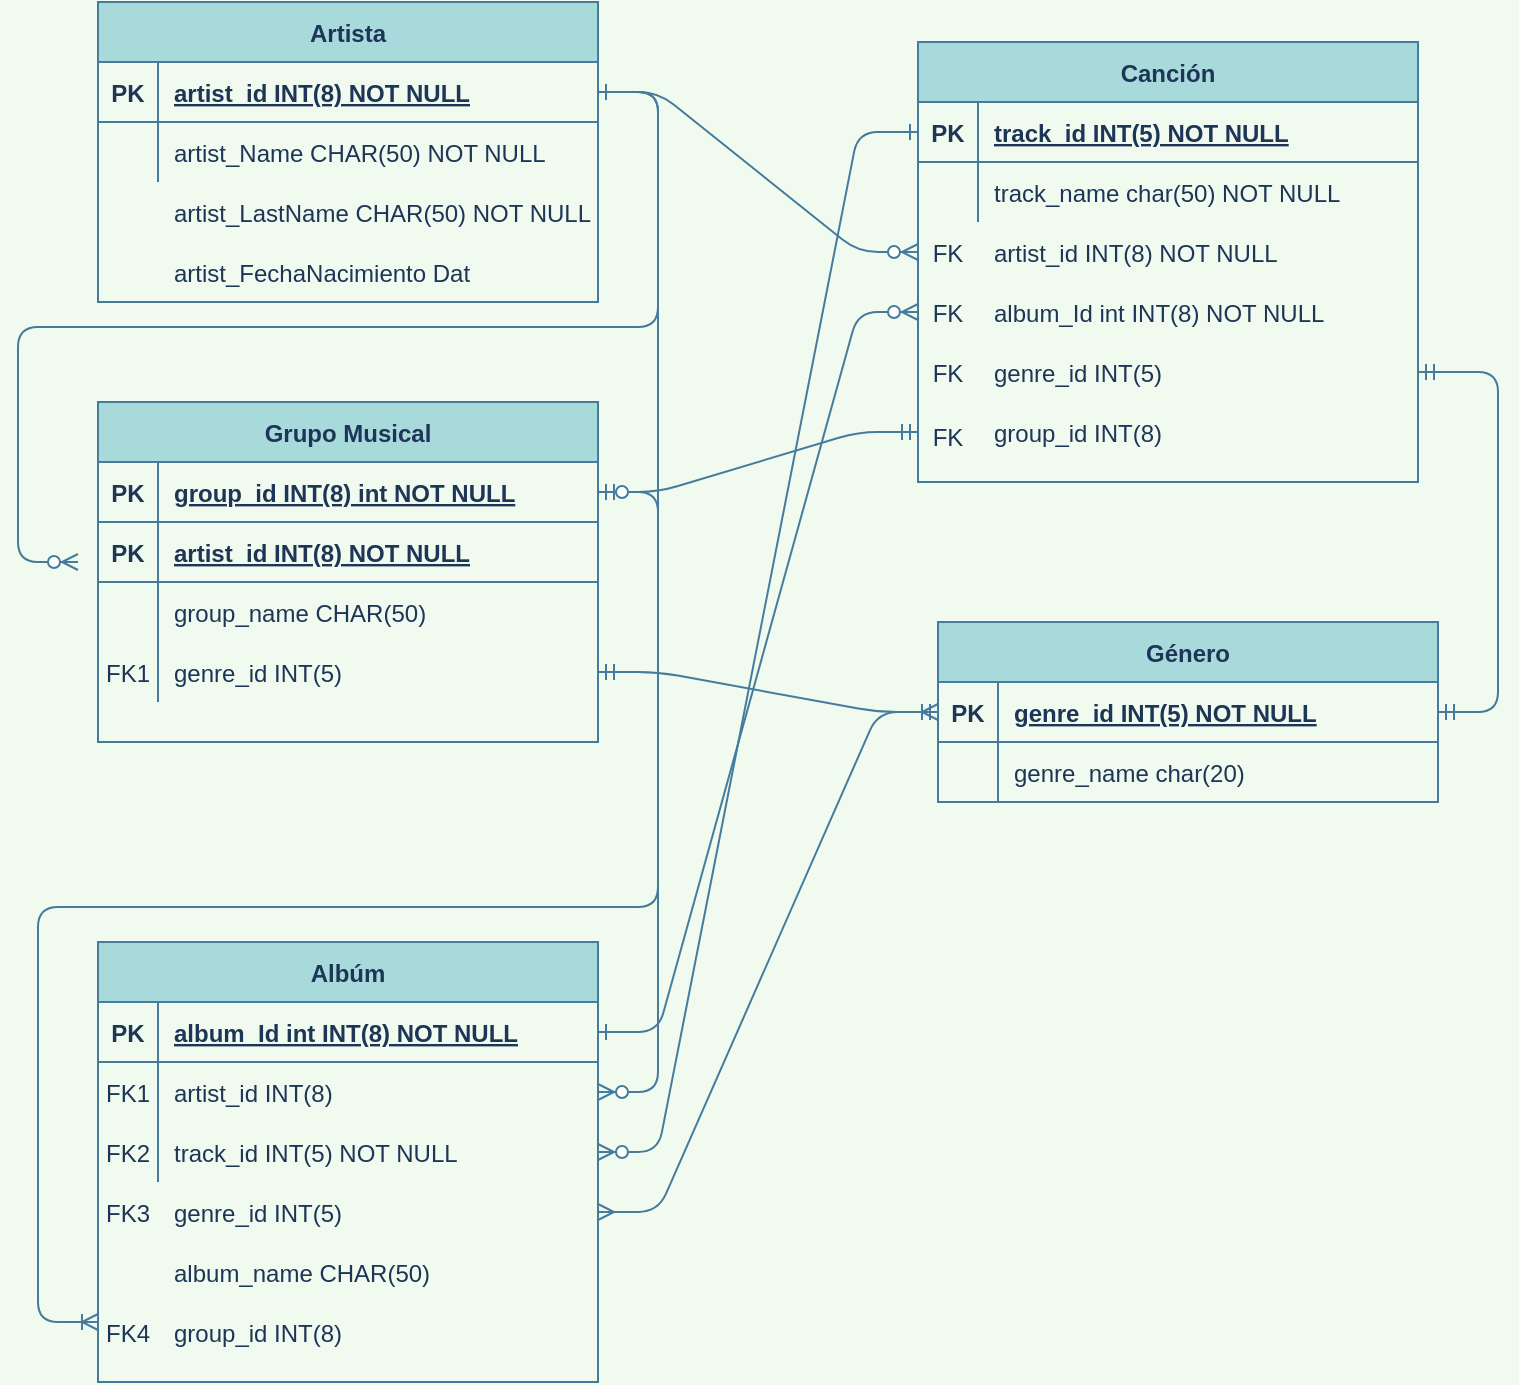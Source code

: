 <mxfile version="14.4.3" type="github">
  <diagram id="R2lEEEUBdFMjLlhIrx00" name="Page-1">
    <mxGraphModel dx="1038" dy="548" grid="1" gridSize="10" guides="1" tooltips="1" connect="1" arrows="1" fold="1" page="1" pageScale="1" pageWidth="850" pageHeight="1100" background="#F1FAEE" math="0" shadow="0" extFonts="Permanent Marker^https://fonts.googleapis.com/css?family=Permanent+Marker">
      <root>
        <mxCell id="0" />
        <mxCell id="1" parent="0" />
        <mxCell id="pOHJVPVVsaBulHp2JrFz-137" value="" style="edgeStyle=entityRelationEdgeStyle;fontSize=12;html=1;endArrow=ERoneToMany;startArrow=ERmandOne;labelBackgroundColor=#F1FAEE;strokeColor=#457B9D;fontColor=#1D3557;" edge="1" parent="1" source="pOHJVPVVsaBulHp2JrFz-58">
          <mxGeometry width="100" height="100" relative="1" as="geometry">
            <mxPoint x="460" y="450" as="sourcePoint" />
            <mxPoint x="90" y="760" as="targetPoint" />
          </mxGeometry>
        </mxCell>
        <mxCell id="C-vyLk0tnHw3VtMMgP7b-23" value="Artista" style="shape=table;startSize=30;container=1;collapsible=1;childLayout=tableLayout;fixedRows=1;rowLines=0;fontStyle=1;align=center;resizeLast=1;fillColor=#A8DADC;strokeColor=#457B9D;fontColor=#1D3557;" parent="1" vertex="1">
          <mxGeometry x="90" y="100" width="250" height="150" as="geometry" />
        </mxCell>
        <mxCell id="C-vyLk0tnHw3VtMMgP7b-24" value="" style="shape=partialRectangle;collapsible=0;dropTarget=0;pointerEvents=0;fillColor=none;points=[[0,0.5],[1,0.5]];portConstraint=eastwest;top=0;left=0;right=0;bottom=1;strokeColor=#457B9D;fontColor=#1D3557;" parent="C-vyLk0tnHw3VtMMgP7b-23" vertex="1">
          <mxGeometry y="30" width="250" height="30" as="geometry" />
        </mxCell>
        <mxCell id="C-vyLk0tnHw3VtMMgP7b-25" value="PK" style="shape=partialRectangle;overflow=hidden;connectable=0;fillColor=none;top=0;left=0;bottom=0;right=0;fontStyle=1;strokeColor=#457B9D;fontColor=#1D3557;" parent="C-vyLk0tnHw3VtMMgP7b-24" vertex="1">
          <mxGeometry width="30" height="30" as="geometry" />
        </mxCell>
        <mxCell id="C-vyLk0tnHw3VtMMgP7b-26" value="artist_id INT(8) NOT NULL" style="shape=partialRectangle;overflow=hidden;connectable=0;fillColor=none;top=0;left=0;bottom=0;right=0;align=left;spacingLeft=6;fontStyle=5;strokeColor=#457B9D;fontColor=#1D3557;" parent="C-vyLk0tnHw3VtMMgP7b-24" vertex="1">
          <mxGeometry x="30" width="220" height="30" as="geometry" />
        </mxCell>
        <mxCell id="C-vyLk0tnHw3VtMMgP7b-27" value="" style="shape=partialRectangle;collapsible=0;dropTarget=0;pointerEvents=0;fillColor=none;points=[[0,0.5],[1,0.5]];portConstraint=eastwest;top=0;left=0;right=0;bottom=0;strokeColor=#457B9D;fontColor=#1D3557;" parent="C-vyLk0tnHw3VtMMgP7b-23" vertex="1">
          <mxGeometry y="60" width="250" height="30" as="geometry" />
        </mxCell>
        <mxCell id="C-vyLk0tnHw3VtMMgP7b-28" value="" style="shape=partialRectangle;overflow=hidden;connectable=0;fillColor=none;top=0;left=0;bottom=0;right=0;strokeColor=#457B9D;fontColor=#1D3557;" parent="C-vyLk0tnHw3VtMMgP7b-27" vertex="1">
          <mxGeometry width="30" height="30" as="geometry" />
        </mxCell>
        <mxCell id="C-vyLk0tnHw3VtMMgP7b-29" value="artist_Name CHAR(50) NOT NULL" style="shape=partialRectangle;overflow=hidden;connectable=0;fillColor=none;top=0;left=0;bottom=0;right=0;align=left;spacingLeft=6;strokeColor=#457B9D;fontColor=#1D3557;" parent="C-vyLk0tnHw3VtMMgP7b-27" vertex="1">
          <mxGeometry x="30" width="220" height="30" as="geometry" />
        </mxCell>
        <mxCell id="pOHJVPVVsaBulHp2JrFz-35" value="Grupo Musical" style="shape=table;startSize=30;container=1;collapsible=1;childLayout=tableLayout;fixedRows=1;rowLines=0;fontStyle=1;align=center;resizeLast=1;fillColor=#A8DADC;strokeColor=#457B9D;fontColor=#1D3557;" vertex="1" parent="1">
          <mxGeometry x="90" y="300" width="250" height="170" as="geometry" />
        </mxCell>
        <mxCell id="pOHJVPVVsaBulHp2JrFz-58" value="" style="shape=partialRectangle;collapsible=0;dropTarget=0;pointerEvents=0;fillColor=none;points=[[0,0.5],[1,0.5]];portConstraint=eastwest;top=0;left=0;right=0;bottom=1;strokeColor=#457B9D;fontColor=#1D3557;" vertex="1" parent="pOHJVPVVsaBulHp2JrFz-35">
          <mxGeometry y="30" width="250" height="30" as="geometry" />
        </mxCell>
        <mxCell id="pOHJVPVVsaBulHp2JrFz-59" value="PK" style="shape=partialRectangle;overflow=hidden;connectable=0;fillColor=none;top=0;left=0;bottom=0;right=0;fontStyle=1;strokeColor=#457B9D;fontColor=#1D3557;" vertex="1" parent="pOHJVPVVsaBulHp2JrFz-58">
          <mxGeometry width="30" height="30" as="geometry" />
        </mxCell>
        <mxCell id="pOHJVPVVsaBulHp2JrFz-60" value="group_id INT(8) int NOT NULL " style="shape=partialRectangle;overflow=hidden;connectable=0;fillColor=none;top=0;left=0;bottom=0;right=0;align=left;spacingLeft=6;fontStyle=5;strokeColor=#457B9D;fontColor=#1D3557;" vertex="1" parent="pOHJVPVVsaBulHp2JrFz-58">
          <mxGeometry x="30" width="220" height="30" as="geometry" />
        </mxCell>
        <mxCell id="pOHJVPVVsaBulHp2JrFz-36" value="" style="shape=partialRectangle;collapsible=0;dropTarget=0;pointerEvents=0;fillColor=none;points=[[0,0.5],[1,0.5]];portConstraint=eastwest;top=0;left=0;right=0;bottom=1;strokeColor=#457B9D;fontColor=#1D3557;" vertex="1" parent="pOHJVPVVsaBulHp2JrFz-35">
          <mxGeometry y="60" width="250" height="30" as="geometry" />
        </mxCell>
        <mxCell id="pOHJVPVVsaBulHp2JrFz-37" value="PK" style="shape=partialRectangle;overflow=hidden;connectable=0;fillColor=none;top=0;left=0;bottom=0;right=0;fontStyle=1;strokeColor=#457B9D;fontColor=#1D3557;" vertex="1" parent="pOHJVPVVsaBulHp2JrFz-36">
          <mxGeometry width="30" height="30" as="geometry" />
        </mxCell>
        <mxCell id="pOHJVPVVsaBulHp2JrFz-38" value="artist_id INT(8) NOT NULL " style="shape=partialRectangle;overflow=hidden;connectable=0;fillColor=none;top=0;left=0;bottom=0;right=0;align=left;spacingLeft=6;fontStyle=5;strokeColor=#457B9D;fontColor=#1D3557;" vertex="1" parent="pOHJVPVVsaBulHp2JrFz-36">
          <mxGeometry x="30" width="220" height="30" as="geometry" />
        </mxCell>
        <mxCell id="pOHJVPVVsaBulHp2JrFz-39" value="" style="shape=partialRectangle;collapsible=0;dropTarget=0;pointerEvents=0;fillColor=none;points=[[0,0.5],[1,0.5]];portConstraint=eastwest;top=0;left=0;right=0;bottom=0;strokeColor=#457B9D;fontColor=#1D3557;" vertex="1" parent="pOHJVPVVsaBulHp2JrFz-35">
          <mxGeometry y="90" width="250" height="30" as="geometry" />
        </mxCell>
        <mxCell id="pOHJVPVVsaBulHp2JrFz-40" value="" style="shape=partialRectangle;overflow=hidden;connectable=0;fillColor=none;top=0;left=0;bottom=0;right=0;strokeColor=#457B9D;fontColor=#1D3557;" vertex="1" parent="pOHJVPVVsaBulHp2JrFz-39">
          <mxGeometry width="30" height="30" as="geometry" />
        </mxCell>
        <mxCell id="pOHJVPVVsaBulHp2JrFz-41" value="group_name CHAR(50)" style="shape=partialRectangle;overflow=hidden;connectable=0;fillColor=none;top=0;left=0;bottom=0;right=0;align=left;spacingLeft=6;strokeColor=#457B9D;fontColor=#1D3557;" vertex="1" parent="pOHJVPVVsaBulHp2JrFz-39">
          <mxGeometry x="30" width="220" height="30" as="geometry" />
        </mxCell>
        <mxCell id="pOHJVPVVsaBulHp2JrFz-42" value="" style="shape=partialRectangle;collapsible=0;dropTarget=0;pointerEvents=0;fillColor=none;points=[[0,0.5],[1,0.5]];portConstraint=eastwest;top=0;left=0;right=0;bottom=0;strokeColor=#457B9D;fontColor=#1D3557;" vertex="1" parent="pOHJVPVVsaBulHp2JrFz-35">
          <mxGeometry y="120" width="250" height="30" as="geometry" />
        </mxCell>
        <mxCell id="pOHJVPVVsaBulHp2JrFz-43" value="" style="shape=partialRectangle;overflow=hidden;connectable=0;fillColor=none;top=0;left=0;bottom=0;right=0;strokeColor=#457B9D;fontColor=#1D3557;" vertex="1" parent="pOHJVPVVsaBulHp2JrFz-42">
          <mxGeometry width="30" height="30" as="geometry" />
        </mxCell>
        <mxCell id="pOHJVPVVsaBulHp2JrFz-44" value="genre_id INT(5)" style="shape=partialRectangle;overflow=hidden;connectable=0;fillColor=none;top=0;left=0;bottom=0;right=0;align=left;spacingLeft=6;strokeColor=#457B9D;fontColor=#1D3557;" vertex="1" parent="pOHJVPVVsaBulHp2JrFz-42">
          <mxGeometry x="30" width="220" height="30" as="geometry" />
        </mxCell>
        <mxCell id="pOHJVPVVsaBulHp2JrFz-145" style="edgeStyle=none;rounded=1;orthogonalLoop=1;jettySize=auto;html=1;entryX=0;entryY=0.5;entryDx=0;entryDy=0;labelBackgroundColor=#F1FAEE;strokeColor=#457B9D;fontColor=#1D3557;" edge="1" parent="pOHJVPVVsaBulHp2JrFz-35" source="pOHJVPVVsaBulHp2JrFz-36" target="pOHJVPVVsaBulHp2JrFz-36">
          <mxGeometry relative="1" as="geometry" />
        </mxCell>
        <mxCell id="pOHJVPVVsaBulHp2JrFz-52" value="artist_LastName CHAR(50) NOT NULL" style="shape=partialRectangle;overflow=hidden;connectable=0;fillColor=none;top=0;left=0;bottom=0;right=0;align=left;spacingLeft=6;strokeColor=#457B9D;fontColor=#1D3557;" vertex="1" parent="1">
          <mxGeometry x="120" y="190" width="220" height="30" as="geometry" />
        </mxCell>
        <mxCell id="pOHJVPVVsaBulHp2JrFz-53" value="artist_FechaNacimiento Dat" style="shape=partialRectangle;overflow=hidden;connectable=0;fillColor=none;top=0;left=0;bottom=0;right=0;align=left;spacingLeft=6;strokeColor=#457B9D;fontColor=#1D3557;" vertex="1" parent="1">
          <mxGeometry x="120" y="220" width="220" height="30" as="geometry" />
        </mxCell>
        <mxCell id="pOHJVPVVsaBulHp2JrFz-54" value="" style="edgeStyle=entityRelationEdgeStyle;endArrow=ERzeroToMany;startArrow=ERone;endFill=1;startFill=0;exitX=1;exitY=0.5;exitDx=0;exitDy=0;labelBackgroundColor=#F1FAEE;strokeColor=#457B9D;fontColor=#1D3557;" edge="1" parent="1" source="C-vyLk0tnHw3VtMMgP7b-24" target="pOHJVPVVsaBulHp2JrFz-29">
          <mxGeometry width="100" height="100" relative="1" as="geometry">
            <mxPoint x="340" y="155" as="sourcePoint" />
            <mxPoint x="60" y="440" as="targetPoint" />
          </mxGeometry>
        </mxCell>
        <mxCell id="pOHJVPVVsaBulHp2JrFz-77" value="" style="edgeStyle=entityRelationEdgeStyle;endArrow=ERzeroToMany;startArrow=ERone;endFill=1;startFill=0;labelBackgroundColor=#F1FAEE;strokeColor=#457B9D;fontColor=#1D3557;" edge="1" parent="1" source="pOHJVPVVsaBulHp2JrFz-26" target="pOHJVPVVsaBulHp2JrFz-71">
          <mxGeometry width="100" height="100" relative="1" as="geometry">
            <mxPoint x="420" y="570" as="sourcePoint" />
            <mxPoint x="350" y="555" as="targetPoint" />
          </mxGeometry>
        </mxCell>
        <mxCell id="pOHJVPVVsaBulHp2JrFz-80" value="" style="edgeStyle=entityRelationEdgeStyle;endArrow=ERzeroToMany;startArrow=ERone;endFill=1;startFill=0;exitX=1;exitY=0.5;exitDx=0;exitDy=0;entryX=0;entryY=0.5;entryDx=0;entryDy=0;labelBackgroundColor=#F1FAEE;strokeColor=#457B9D;fontColor=#1D3557;" edge="1" parent="1" source="C-vyLk0tnHw3VtMMgP7b-24" target="pOHJVPVVsaBulHp2JrFz-67">
          <mxGeometry width="100" height="100" relative="1" as="geometry">
            <mxPoint x="350" y="525" as="sourcePoint" />
            <mxPoint x="490" y="230" as="targetPoint" />
          </mxGeometry>
        </mxCell>
        <mxCell id="pOHJVPVVsaBulHp2JrFz-84" value="Género" style="shape=table;startSize=30;container=1;collapsible=1;childLayout=tableLayout;fixedRows=1;rowLines=0;fontStyle=1;align=center;resizeLast=1;fillColor=#A8DADC;strokeColor=#457B9D;fontColor=#1D3557;" vertex="1" parent="1">
          <mxGeometry x="510" y="410" width="250" height="90" as="geometry" />
        </mxCell>
        <mxCell id="pOHJVPVVsaBulHp2JrFz-85" value="" style="shape=partialRectangle;collapsible=0;dropTarget=0;pointerEvents=0;fillColor=none;points=[[0,0.5],[1,0.5]];portConstraint=eastwest;top=0;left=0;right=0;bottom=1;strokeColor=#457B9D;fontColor=#1D3557;" vertex="1" parent="pOHJVPVVsaBulHp2JrFz-84">
          <mxGeometry y="30" width="250" height="30" as="geometry" />
        </mxCell>
        <mxCell id="pOHJVPVVsaBulHp2JrFz-86" value="PK" style="shape=partialRectangle;overflow=hidden;connectable=0;fillColor=none;top=0;left=0;bottom=0;right=0;fontStyle=1;strokeColor=#457B9D;fontColor=#1D3557;" vertex="1" parent="pOHJVPVVsaBulHp2JrFz-85">
          <mxGeometry width="30" height="30" as="geometry" />
        </mxCell>
        <mxCell id="pOHJVPVVsaBulHp2JrFz-87" value="genre_id INT(5) NOT NULL" style="shape=partialRectangle;overflow=hidden;connectable=0;fillColor=none;top=0;left=0;bottom=0;right=0;align=left;spacingLeft=6;fontStyle=5;strokeColor=#457B9D;fontColor=#1D3557;" vertex="1" parent="pOHJVPVVsaBulHp2JrFz-85">
          <mxGeometry x="30" width="220" height="30" as="geometry" />
        </mxCell>
        <mxCell id="pOHJVPVVsaBulHp2JrFz-88" value="" style="shape=partialRectangle;collapsible=0;dropTarget=0;pointerEvents=0;fillColor=none;points=[[0,0.5],[1,0.5]];portConstraint=eastwest;top=0;left=0;right=0;bottom=0;strokeColor=#457B9D;fontColor=#1D3557;" vertex="1" parent="pOHJVPVVsaBulHp2JrFz-84">
          <mxGeometry y="60" width="250" height="30" as="geometry" />
        </mxCell>
        <mxCell id="pOHJVPVVsaBulHp2JrFz-89" value="" style="shape=partialRectangle;overflow=hidden;connectable=0;fillColor=none;top=0;left=0;bottom=0;right=0;strokeColor=#457B9D;fontColor=#1D3557;" vertex="1" parent="pOHJVPVVsaBulHp2JrFz-88">
          <mxGeometry width="30" height="30" as="geometry" />
        </mxCell>
        <mxCell id="pOHJVPVVsaBulHp2JrFz-90" value="genre_name char(20)" style="shape=partialRectangle;overflow=hidden;connectable=0;fillColor=none;top=0;left=0;bottom=0;right=0;align=left;spacingLeft=6;strokeColor=#457B9D;fontColor=#1D3557;" vertex="1" parent="pOHJVPVVsaBulHp2JrFz-88">
          <mxGeometry x="30" width="220" height="30" as="geometry" />
        </mxCell>
        <mxCell id="pOHJVPVVsaBulHp2JrFz-105" value="" style="edgeStyle=entityRelationEdgeStyle;fontSize=12;html=1;endArrow=ERmany;startArrow=ERmany;exitX=1;exitY=0.5;exitDx=0;exitDy=0;entryX=0;entryY=0.5;entryDx=0;entryDy=0;labelBackgroundColor=#F1FAEE;strokeColor=#457B9D;fontColor=#1D3557;" edge="1" parent="1" source="pOHJVPVVsaBulHp2JrFz-99" target="pOHJVPVVsaBulHp2JrFz-85">
          <mxGeometry width="100" height="100" relative="1" as="geometry">
            <mxPoint x="380" y="430" as="sourcePoint" />
            <mxPoint x="480" y="330" as="targetPoint" />
          </mxGeometry>
        </mxCell>
        <mxCell id="pOHJVPVVsaBulHp2JrFz-109" value="" style="edgeStyle=entityRelationEdgeStyle;fontSize=12;html=1;endArrow=ERmandOne;startArrow=ERmandOne;entryX=1;entryY=0.75;entryDx=0;entryDy=0;labelBackgroundColor=#F1FAEE;strokeColor=#457B9D;fontColor=#1D3557;" edge="1" parent="1" target="pOHJVPVVsaBulHp2JrFz-45">
          <mxGeometry width="100" height="100" relative="1" as="geometry">
            <mxPoint x="760" y="455" as="sourcePoint" />
            <mxPoint x="770" y="300" as="targetPoint" />
          </mxGeometry>
        </mxCell>
        <mxCell id="pOHJVPVVsaBulHp2JrFz-111" value="" style="edgeStyle=entityRelationEdgeStyle;fontSize=12;html=1;endArrow=ERmandOne;startArrow=ERmandOne;exitX=1;exitY=0.5;exitDx=0;exitDy=0;entryX=0;entryY=0.5;entryDx=0;entryDy=0;labelBackgroundColor=#F1FAEE;strokeColor=#457B9D;fontColor=#1D3557;" edge="1" parent="1" source="pOHJVPVVsaBulHp2JrFz-42" target="pOHJVPVVsaBulHp2JrFz-85">
          <mxGeometry width="100" height="100" relative="1" as="geometry">
            <mxPoint x="380" y="430" as="sourcePoint" />
            <mxPoint x="480" y="330" as="targetPoint" />
          </mxGeometry>
        </mxCell>
        <mxCell id="pOHJVPVVsaBulHp2JrFz-113" value="FK1" style="shape=partialRectangle;overflow=hidden;connectable=0;fillColor=none;top=0;left=0;bottom=0;right=0;strokeColor=#457B9D;fontColor=#1D3557;" vertex="1" parent="1">
          <mxGeometry x="90" y="420" width="30" height="30" as="geometry" />
        </mxCell>
        <mxCell id="pOHJVPVVsaBulHp2JrFz-45" value="Canción" style="shape=table;startSize=30;container=1;collapsible=1;childLayout=tableLayout;fixedRows=1;rowLines=0;fontStyle=1;align=center;resizeLast=1;fillColor=#A8DADC;strokeColor=#457B9D;fontColor=#1D3557;" vertex="1" parent="1">
          <mxGeometry x="500" y="120" width="250" height="220" as="geometry" />
        </mxCell>
        <mxCell id="pOHJVPVVsaBulHp2JrFz-46" value="" style="shape=partialRectangle;collapsible=0;dropTarget=0;pointerEvents=0;fillColor=none;points=[[0,0.5],[1,0.5]];portConstraint=eastwest;top=0;left=0;right=0;bottom=1;strokeColor=#457B9D;fontColor=#1D3557;" vertex="1" parent="pOHJVPVVsaBulHp2JrFz-45">
          <mxGeometry y="30" width="250" height="30" as="geometry" />
        </mxCell>
        <mxCell id="pOHJVPVVsaBulHp2JrFz-47" value="PK" style="shape=partialRectangle;overflow=hidden;connectable=0;fillColor=none;top=0;left=0;bottom=0;right=0;fontStyle=1;strokeColor=#457B9D;fontColor=#1D3557;" vertex="1" parent="pOHJVPVVsaBulHp2JrFz-46">
          <mxGeometry width="30" height="30" as="geometry" />
        </mxCell>
        <mxCell id="pOHJVPVVsaBulHp2JrFz-48" value="track_id INT(5) NOT NULL" style="shape=partialRectangle;overflow=hidden;connectable=0;fillColor=none;top=0;left=0;bottom=0;right=0;align=left;spacingLeft=6;fontStyle=5;strokeColor=#457B9D;fontColor=#1D3557;" vertex="1" parent="pOHJVPVVsaBulHp2JrFz-46">
          <mxGeometry x="30" width="220" height="30" as="geometry" />
        </mxCell>
        <mxCell id="pOHJVPVVsaBulHp2JrFz-49" value="" style="shape=partialRectangle;collapsible=0;dropTarget=0;pointerEvents=0;fillColor=none;points=[[0,0.5],[1,0.5]];portConstraint=eastwest;top=0;left=0;right=0;bottom=0;strokeColor=#457B9D;fontColor=#1D3557;" vertex="1" parent="pOHJVPVVsaBulHp2JrFz-45">
          <mxGeometry y="60" width="250" height="30" as="geometry" />
        </mxCell>
        <mxCell id="pOHJVPVVsaBulHp2JrFz-50" value="" style="shape=partialRectangle;overflow=hidden;connectable=0;fillColor=none;top=0;left=0;bottom=0;right=0;strokeColor=#457B9D;fontColor=#1D3557;" vertex="1" parent="pOHJVPVVsaBulHp2JrFz-49">
          <mxGeometry width="30" height="30" as="geometry" />
        </mxCell>
        <mxCell id="pOHJVPVVsaBulHp2JrFz-51" value="track_name char(50) NOT NULL" style="shape=partialRectangle;overflow=hidden;connectable=0;fillColor=none;top=0;left=0;bottom=0;right=0;align=left;spacingLeft=6;strokeColor=#457B9D;fontColor=#1D3557;" vertex="1" parent="pOHJVPVVsaBulHp2JrFz-49">
          <mxGeometry x="30" width="220" height="30" as="geometry" />
        </mxCell>
        <mxCell id="pOHJVPVVsaBulHp2JrFz-71" value="" style="shape=partialRectangle;collapsible=0;dropTarget=0;pointerEvents=0;fillColor=none;points=[[0,0.5],[1,0.5]];portConstraint=eastwest;top=0;left=0;right=0;bottom=0;strokeColor=#457B9D;fontColor=#1D3557;" vertex="1" parent="1">
          <mxGeometry x="500" y="240" width="250" height="30" as="geometry" />
        </mxCell>
        <mxCell id="pOHJVPVVsaBulHp2JrFz-72" value="" style="shape=partialRectangle;overflow=hidden;connectable=0;fillColor=none;top=0;left=0;bottom=0;right=0;strokeColor=#457B9D;fontColor=#1D3557;" vertex="1" parent="pOHJVPVVsaBulHp2JrFz-71">
          <mxGeometry width="30" height="30" as="geometry" />
        </mxCell>
        <mxCell id="pOHJVPVVsaBulHp2JrFz-73" value="album_Id int INT(8) NOT NULL" style="shape=partialRectangle;overflow=hidden;connectable=0;fillColor=none;top=0;left=0;bottom=0;right=0;align=left;spacingLeft=6;strokeColor=#457B9D;fontColor=#1D3557;" vertex="1" parent="pOHJVPVVsaBulHp2JrFz-71">
          <mxGeometry x="30" width="220" height="30" as="geometry" />
        </mxCell>
        <mxCell id="pOHJVPVVsaBulHp2JrFz-78" value="FK" style="shape=partialRectangle;overflow=hidden;connectable=0;fillColor=none;top=0;left=0;bottom=0;right=0;fontStyle=0;strokeColor=#457B9D;fontColor=#1D3557;" vertex="1" parent="1">
          <mxGeometry x="500" y="240" width="30" height="30" as="geometry" />
        </mxCell>
        <mxCell id="pOHJVPVVsaBulHp2JrFz-67" value="" style="shape=partialRectangle;collapsible=0;dropTarget=0;pointerEvents=0;fillColor=none;points=[[0,0.5],[1,0.5]];portConstraint=eastwest;top=0;left=0;right=0;bottom=0;strokeColor=#457B9D;fontColor=#1D3557;" vertex="1" parent="1">
          <mxGeometry x="500" y="210" width="250" height="30" as="geometry" />
        </mxCell>
        <mxCell id="pOHJVPVVsaBulHp2JrFz-68" value="FK" style="shape=partialRectangle;overflow=hidden;connectable=0;fillColor=none;top=0;left=0;bottom=0;right=0;strokeColor=#457B9D;fontColor=#1D3557;" vertex="1" parent="pOHJVPVVsaBulHp2JrFz-67">
          <mxGeometry width="30" height="30" as="geometry" />
        </mxCell>
        <mxCell id="pOHJVPVVsaBulHp2JrFz-69" value="artist_id INT(8) NOT NULL" style="shape=partialRectangle;overflow=hidden;connectable=0;fillColor=none;top=0;left=0;bottom=0;right=0;align=left;spacingLeft=6;strokeColor=#457B9D;fontColor=#1D3557;" vertex="1" parent="pOHJVPVVsaBulHp2JrFz-67">
          <mxGeometry x="30" width="220" height="30" as="geometry" />
        </mxCell>
        <mxCell id="pOHJVPVVsaBulHp2JrFz-118" value="" style="group;fontColor=#1D3557;" vertex="1" connectable="0" parent="1">
          <mxGeometry x="500" y="300" width="250" height="32" as="geometry" />
        </mxCell>
        <mxCell id="pOHJVPVVsaBulHp2JrFz-74" value="" style="shape=partialRectangle;collapsible=0;dropTarget=0;pointerEvents=0;fillColor=none;points=[[0,0.5],[1,0.5]];portConstraint=eastwest;top=0;left=0;right=0;bottom=0;strokeColor=#457B9D;fontColor=#1D3557;" vertex="1" parent="pOHJVPVVsaBulHp2JrFz-118">
          <mxGeometry width="250" height="30" as="geometry" />
        </mxCell>
        <mxCell id="pOHJVPVVsaBulHp2JrFz-75" value="" style="shape=partialRectangle;overflow=hidden;connectable=0;fillColor=none;top=0;left=0;bottom=0;right=0;strokeColor=#457B9D;fontColor=#1D3557;" vertex="1" parent="pOHJVPVVsaBulHp2JrFz-74">
          <mxGeometry width="30" height="30" as="geometry" />
        </mxCell>
        <mxCell id="pOHJVPVVsaBulHp2JrFz-76" value="group_id INT(8)" style="shape=partialRectangle;overflow=hidden;connectable=0;fillColor=none;top=0;left=0;bottom=0;right=0;align=left;spacingLeft=6;strokeColor=#457B9D;fontColor=#1D3557;" vertex="1" parent="pOHJVPVVsaBulHp2JrFz-74">
          <mxGeometry x="30" width="220" height="30" as="geometry" />
        </mxCell>
        <mxCell id="pOHJVPVVsaBulHp2JrFz-117" value="FK" style="shape=partialRectangle;overflow=hidden;connectable=0;fillColor=none;top=0;left=0;bottom=0;right=0;fontStyle=0;strokeColor=#457B9D;fontColor=#1D3557;" vertex="1" parent="pOHJVPVVsaBulHp2JrFz-118">
          <mxGeometry y="2" width="30" height="30" as="geometry" />
        </mxCell>
        <mxCell id="pOHJVPVVsaBulHp2JrFz-116" value="" style="group;fontColor=#1D3557;" vertex="1" connectable="0" parent="pOHJVPVVsaBulHp2JrFz-118">
          <mxGeometry y="-30" width="250" height="30" as="geometry" />
        </mxCell>
        <mxCell id="pOHJVPVVsaBulHp2JrFz-96" value="genre_id INT(5)" style="shape=partialRectangle;overflow=hidden;connectable=0;fillColor=none;top=0;left=0;bottom=0;right=0;align=left;spacingLeft=6;fontStyle=0;strokeColor=#457B9D;fontColor=#1D3557;" vertex="1" parent="pOHJVPVVsaBulHp2JrFz-116">
          <mxGeometry x="30" width="220" height="30" as="geometry" />
        </mxCell>
        <mxCell id="pOHJVPVVsaBulHp2JrFz-115" value="FK" style="shape=partialRectangle;overflow=hidden;connectable=0;fillColor=none;top=0;left=0;bottom=0;right=0;fontStyle=0;strokeColor=#457B9D;fontColor=#1D3557;" vertex="1" parent="pOHJVPVVsaBulHp2JrFz-116">
          <mxGeometry width="30" height="30" as="geometry" />
        </mxCell>
        <mxCell id="pOHJVPVVsaBulHp2JrFz-127" value="" style="edgeStyle=entityRelationEdgeStyle;fontSize=12;html=1;endArrow=ERzeroToOne;startArrow=ERmandOne;entryX=1;entryY=0.5;entryDx=0;entryDy=0;labelBackgroundColor=#F1FAEE;strokeColor=#457B9D;fontColor=#1D3557;" edge="1" parent="1" source="pOHJVPVVsaBulHp2JrFz-74" target="pOHJVPVVsaBulHp2JrFz-58">
          <mxGeometry width="100" height="100" relative="1" as="geometry">
            <mxPoint x="500" y="310" as="sourcePoint" />
            <mxPoint x="470" y="360" as="targetPoint" />
          </mxGeometry>
        </mxCell>
        <mxCell id="pOHJVPVVsaBulHp2JrFz-134" value="" style="edgeStyle=entityRelationEdgeStyle;endArrow=ERzeroToMany;startArrow=ERone;endFill=1;startFill=0;entryX=1;entryY=0.5;entryDx=0;entryDy=0;exitX=0;exitY=0.5;exitDx=0;exitDy=0;labelBackgroundColor=#F1FAEE;strokeColor=#457B9D;fontColor=#1D3557;" edge="1" parent="1" source="pOHJVPVVsaBulHp2JrFz-46" target="pOHJVPVVsaBulHp2JrFz-32">
          <mxGeometry width="100" height="100" relative="1" as="geometry">
            <mxPoint x="350" y="165" as="sourcePoint" />
            <mxPoint x="350" y="585" as="targetPoint" />
          </mxGeometry>
        </mxCell>
        <mxCell id="pOHJVPVVsaBulHp2JrFz-140" value="" style="group;fontColor=#1D3557;" vertex="1" connectable="0" parent="1">
          <mxGeometry x="90" y="570" width="250" height="220" as="geometry" />
        </mxCell>
        <mxCell id="pOHJVPVVsaBulHp2JrFz-81" value="FK2" style="shape=partialRectangle;overflow=hidden;connectable=0;fillColor=none;top=0;left=0;bottom=0;right=0;strokeColor=#457B9D;fontColor=#1D3557;" vertex="1" parent="pOHJVPVVsaBulHp2JrFz-140">
          <mxGeometry y="90" width="30" height="30" as="geometry" />
        </mxCell>
        <mxCell id="pOHJVPVVsaBulHp2JrFz-99" value="" style="shape=partialRectangle;collapsible=0;dropTarget=0;pointerEvents=0;fillColor=none;points=[[0,0.5],[1,0.5]];portConstraint=eastwest;top=0;left=0;right=0;bottom=0;strokeColor=#457B9D;fontColor=#1D3557;" vertex="1" parent="pOHJVPVVsaBulHp2JrFz-140">
          <mxGeometry y="120" width="250" height="30" as="geometry" />
        </mxCell>
        <mxCell id="pOHJVPVVsaBulHp2JrFz-100" value="" style="shape=partialRectangle;overflow=hidden;connectable=0;fillColor=none;top=0;left=0;bottom=0;right=0;strokeColor=#457B9D;fontColor=#1D3557;" vertex="1" parent="pOHJVPVVsaBulHp2JrFz-99">
          <mxGeometry width="30" height="30" as="geometry" />
        </mxCell>
        <mxCell id="pOHJVPVVsaBulHp2JrFz-101" value="genre_id INT(5)" style="shape=partialRectangle;overflow=hidden;connectable=0;fillColor=none;top=0;left=0;bottom=0;right=0;align=left;spacingLeft=6;fontStyle=0;strokeColor=#457B9D;fontColor=#1D3557;" vertex="1" parent="pOHJVPVVsaBulHp2JrFz-99">
          <mxGeometry x="30" width="220" height="30" as="geometry" />
        </mxCell>
        <mxCell id="pOHJVPVVsaBulHp2JrFz-102" value="FK3" style="shape=partialRectangle;overflow=hidden;connectable=0;fillColor=none;top=0;left=0;bottom=0;right=0;strokeColor=#457B9D;fontColor=#1D3557;" vertex="1" parent="pOHJVPVVsaBulHp2JrFz-140">
          <mxGeometry y="120" width="30" height="30" as="geometry" />
        </mxCell>
        <mxCell id="pOHJVPVVsaBulHp2JrFz-120" value="album_name CHAR(50)" style="shape=partialRectangle;overflow=hidden;connectable=0;fillColor=none;top=0;left=0;bottom=0;right=0;align=left;spacingLeft=6;strokeColor=#457B9D;fontColor=#1D3557;" vertex="1" parent="pOHJVPVVsaBulHp2JrFz-140">
          <mxGeometry x="30" y="150" width="220" height="30" as="geometry" />
        </mxCell>
        <mxCell id="pOHJVPVVsaBulHp2JrFz-25" value="Albúm" style="shape=table;startSize=30;container=1;collapsible=1;childLayout=tableLayout;fixedRows=1;rowLines=0;fontStyle=1;align=center;resizeLast=1;fillColor=#A8DADC;strokeColor=#457B9D;fontColor=#1D3557;" vertex="1" parent="pOHJVPVVsaBulHp2JrFz-140">
          <mxGeometry width="250" height="220" as="geometry" />
        </mxCell>
        <mxCell id="pOHJVPVVsaBulHp2JrFz-26" value="" style="shape=partialRectangle;collapsible=0;dropTarget=0;pointerEvents=0;fillColor=none;points=[[0,0.5],[1,0.5]];portConstraint=eastwest;top=0;left=0;right=0;bottom=1;strokeColor=#457B9D;fontColor=#1D3557;" vertex="1" parent="pOHJVPVVsaBulHp2JrFz-25">
          <mxGeometry y="30" width="250" height="30" as="geometry" />
        </mxCell>
        <mxCell id="pOHJVPVVsaBulHp2JrFz-27" value="PK" style="shape=partialRectangle;overflow=hidden;connectable=0;fillColor=none;top=0;left=0;bottom=0;right=0;fontStyle=1;strokeColor=#457B9D;fontColor=#1D3557;" vertex="1" parent="pOHJVPVVsaBulHp2JrFz-26">
          <mxGeometry width="30" height="30" as="geometry" />
        </mxCell>
        <mxCell id="pOHJVPVVsaBulHp2JrFz-28" value="album_Id int INT(8) NOT NULL " style="shape=partialRectangle;overflow=hidden;connectable=0;fillColor=none;top=0;left=0;bottom=0;right=0;align=left;spacingLeft=6;fontStyle=5;strokeColor=#457B9D;fontColor=#1D3557;" vertex="1" parent="pOHJVPVVsaBulHp2JrFz-26">
          <mxGeometry x="30" width="220" height="30" as="geometry" />
        </mxCell>
        <mxCell id="pOHJVPVVsaBulHp2JrFz-29" value="" style="shape=partialRectangle;collapsible=0;dropTarget=0;pointerEvents=0;fillColor=none;points=[[0,0.5],[1,0.5]];portConstraint=eastwest;top=0;left=0;right=0;bottom=0;strokeColor=#457B9D;fontColor=#1D3557;" vertex="1" parent="pOHJVPVVsaBulHp2JrFz-25">
          <mxGeometry y="60" width="250" height="30" as="geometry" />
        </mxCell>
        <mxCell id="pOHJVPVVsaBulHp2JrFz-30" value="FK1" style="shape=partialRectangle;overflow=hidden;connectable=0;fillColor=none;top=0;left=0;bottom=0;right=0;strokeColor=#457B9D;fontColor=#1D3557;" vertex="1" parent="pOHJVPVVsaBulHp2JrFz-29">
          <mxGeometry width="30" height="30" as="geometry" />
        </mxCell>
        <mxCell id="pOHJVPVVsaBulHp2JrFz-31" value="artist_id INT(8) " style="shape=partialRectangle;overflow=hidden;connectable=0;fillColor=none;top=0;left=0;bottom=0;right=0;align=left;spacingLeft=6;strokeColor=#457B9D;fontColor=#1D3557;" vertex="1" parent="pOHJVPVVsaBulHp2JrFz-29">
          <mxGeometry x="30" width="220" height="30" as="geometry" />
        </mxCell>
        <mxCell id="pOHJVPVVsaBulHp2JrFz-32" value="" style="shape=partialRectangle;collapsible=0;dropTarget=0;pointerEvents=0;fillColor=none;points=[[0,0.5],[1,0.5]];portConstraint=eastwest;top=0;left=0;right=0;bottom=0;fontStyle=1;strokeColor=#457B9D;fontColor=#1D3557;" vertex="1" parent="pOHJVPVVsaBulHp2JrFz-25">
          <mxGeometry y="90" width="250" height="30" as="geometry" />
        </mxCell>
        <mxCell id="pOHJVPVVsaBulHp2JrFz-33" value="" style="shape=partialRectangle;overflow=hidden;connectable=0;fillColor=none;top=0;left=0;bottom=0;right=0;strokeColor=#457B9D;fontColor=#1D3557;" vertex="1" parent="pOHJVPVVsaBulHp2JrFz-32">
          <mxGeometry width="30" height="30" as="geometry" />
        </mxCell>
        <mxCell id="pOHJVPVVsaBulHp2JrFz-34" value="track_id INT(5) NOT NULL" style="shape=partialRectangle;overflow=hidden;connectable=0;fillColor=none;top=0;left=0;bottom=0;right=0;align=left;spacingLeft=6;fontStyle=0;strokeColor=#457B9D;fontColor=#1D3557;" vertex="1" parent="pOHJVPVVsaBulHp2JrFz-32">
          <mxGeometry x="30" width="220" height="30" as="geometry" />
        </mxCell>
        <mxCell id="pOHJVPVVsaBulHp2JrFz-138" value="group_id INT(8)" style="shape=partialRectangle;overflow=hidden;connectable=0;fillColor=none;top=0;left=0;bottom=0;right=0;align=left;spacingLeft=6;fontStyle=0;strokeColor=#457B9D;fontColor=#1D3557;" vertex="1" parent="pOHJVPVVsaBulHp2JrFz-140">
          <mxGeometry x="30" y="180" width="220" height="30" as="geometry" />
        </mxCell>
        <mxCell id="pOHJVPVVsaBulHp2JrFz-139" value="FK4" style="shape=partialRectangle;overflow=hidden;connectable=0;fillColor=none;top=0;left=0;bottom=0;right=0;strokeColor=#457B9D;fontColor=#1D3557;" vertex="1" parent="pOHJVPVVsaBulHp2JrFz-140">
          <mxGeometry y="180" width="30" height="30" as="geometry" />
        </mxCell>
        <mxCell id="pOHJVPVVsaBulHp2JrFz-141" value="" style="edgeStyle=entityRelationEdgeStyle;endArrow=ERzeroToMany;startArrow=ERone;endFill=1;startFill=0;exitX=1;exitY=0.5;exitDx=0;exitDy=0;labelBackgroundColor=#F1FAEE;strokeColor=#457B9D;fontColor=#1D3557;" edge="1" parent="1" source="C-vyLk0tnHw3VtMMgP7b-24">
          <mxGeometry width="100" height="100" relative="1" as="geometry">
            <mxPoint x="350" y="155" as="sourcePoint" />
            <mxPoint x="80" y="380" as="targetPoint" />
          </mxGeometry>
        </mxCell>
      </root>
    </mxGraphModel>
  </diagram>
</mxfile>
